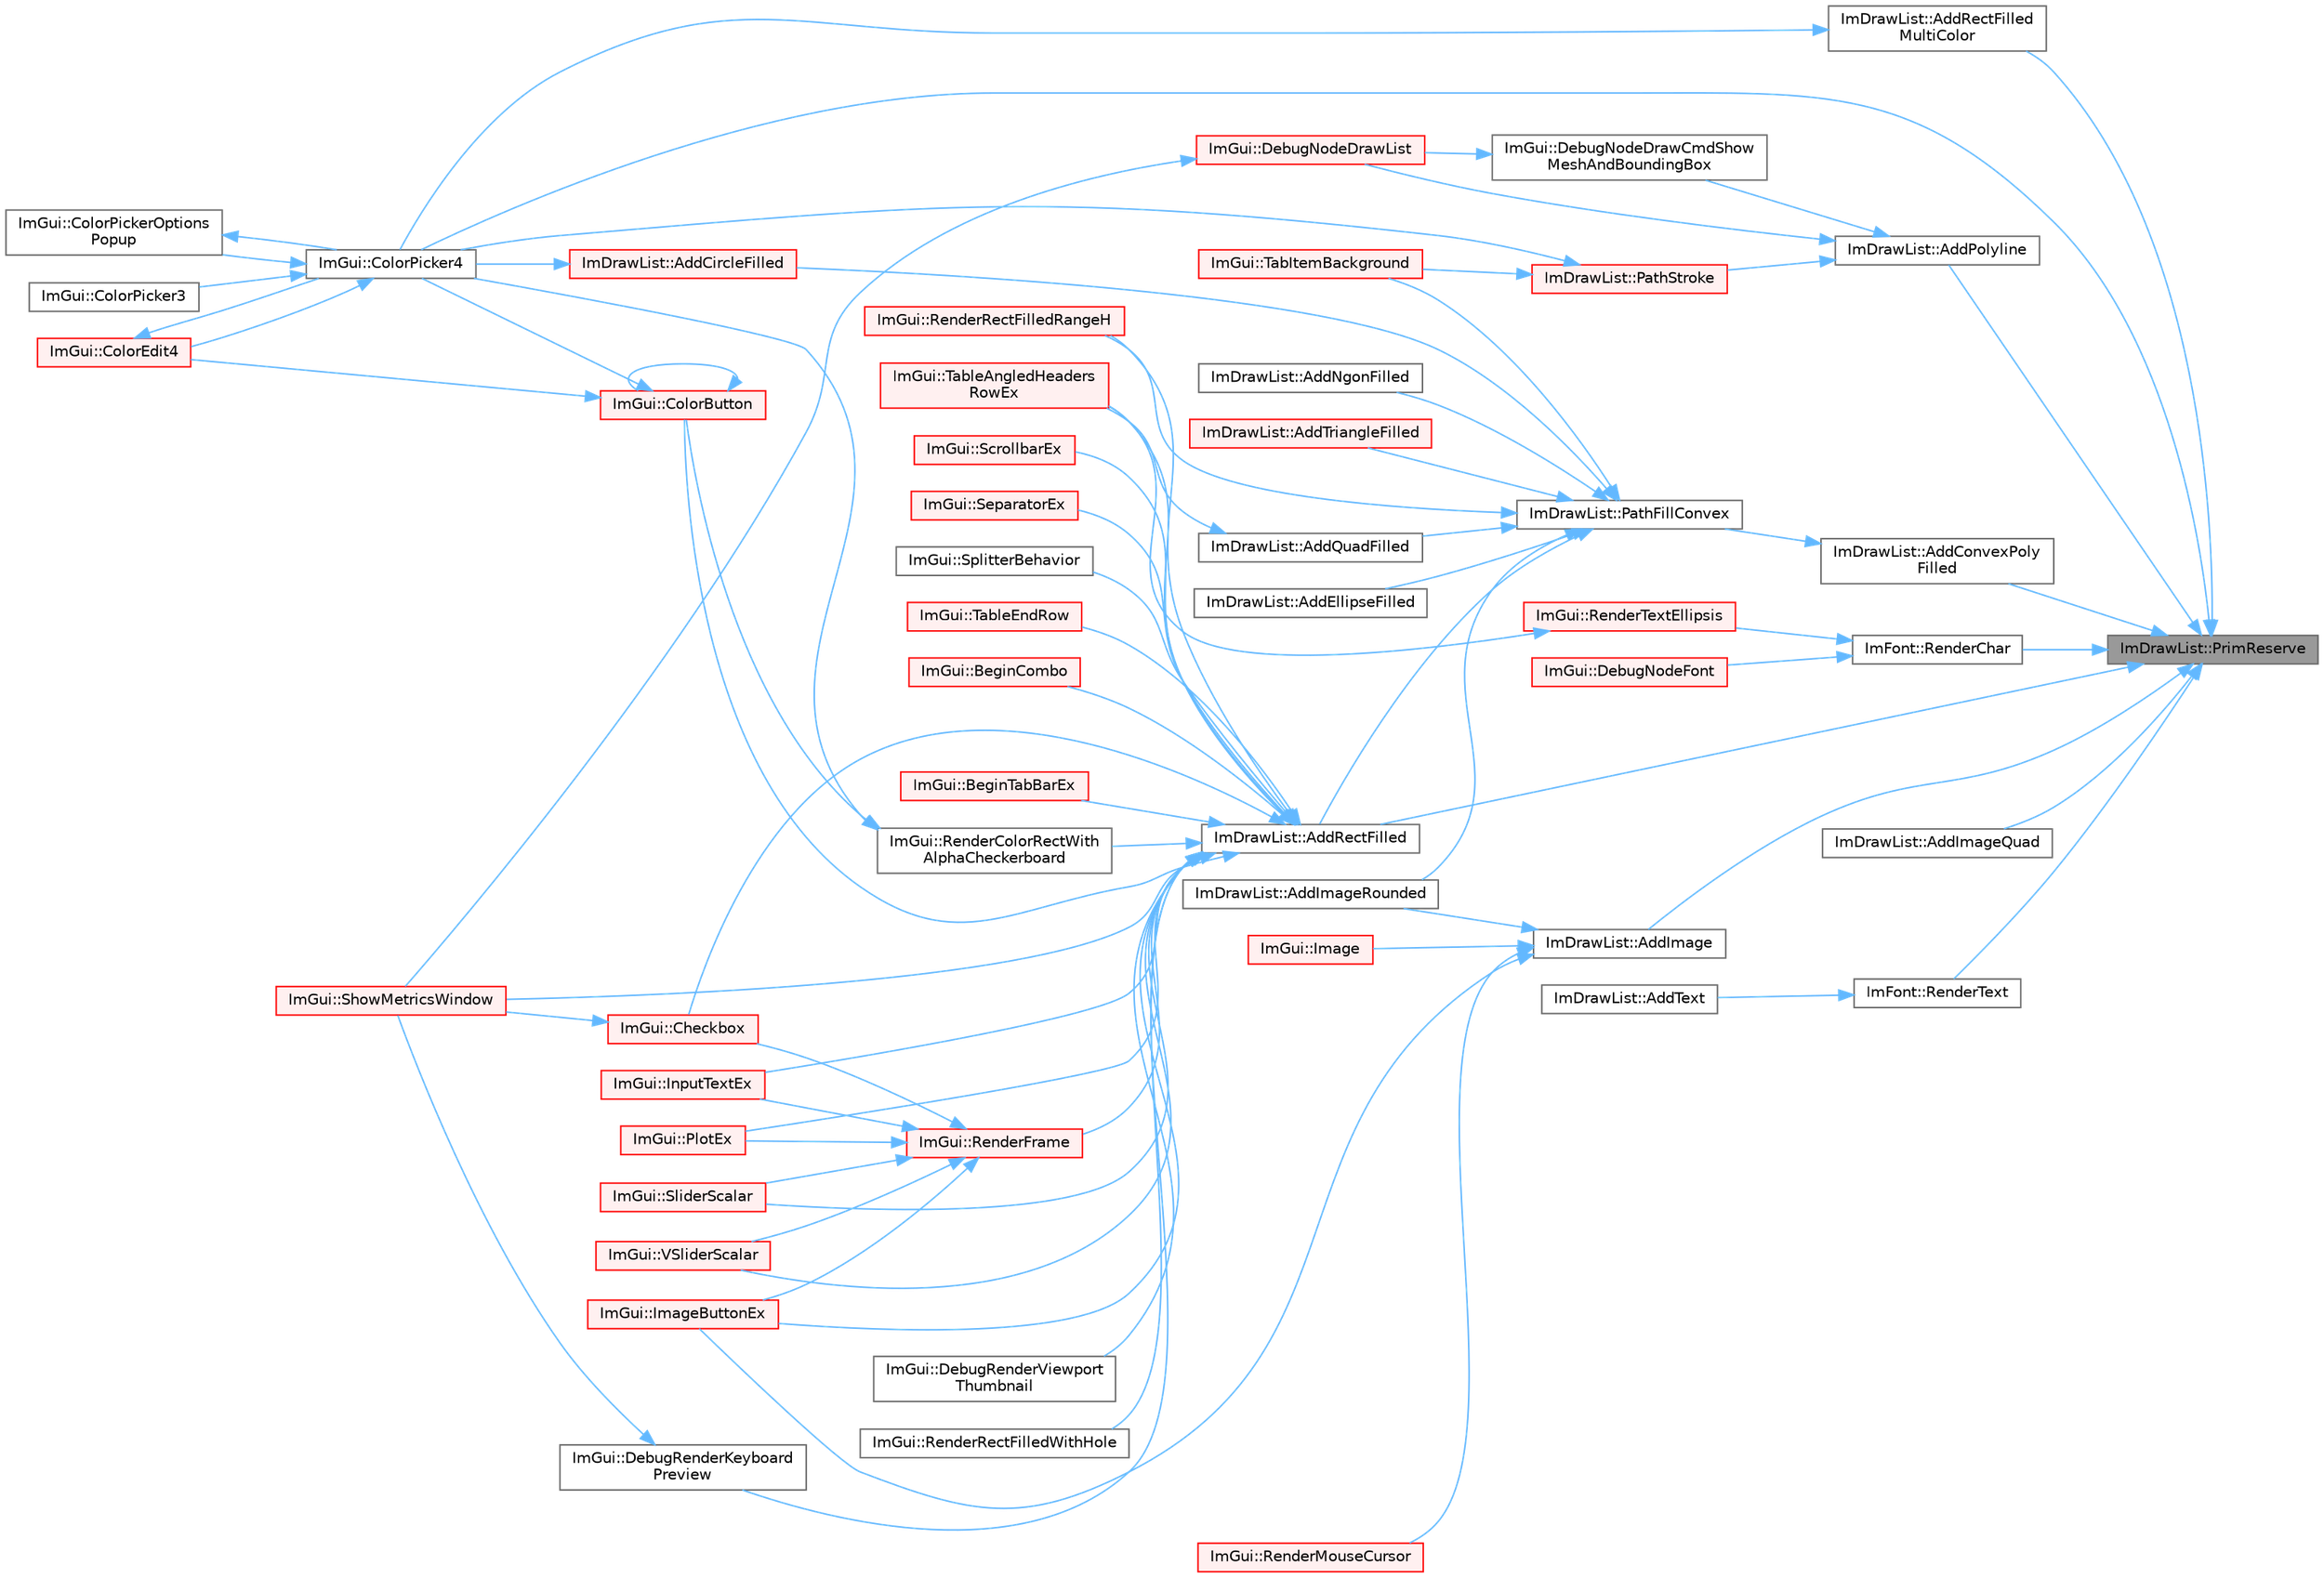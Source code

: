 digraph "ImDrawList::PrimReserve"
{
 // LATEX_PDF_SIZE
  bgcolor="transparent";
  edge [fontname=Helvetica,fontsize=10,labelfontname=Helvetica,labelfontsize=10];
  node [fontname=Helvetica,fontsize=10,shape=box,height=0.2,width=0.4];
  rankdir="RL";
  Node1 [id="Node000001",label="ImDrawList::PrimReserve",height=0.2,width=0.4,color="gray40", fillcolor="grey60", style="filled", fontcolor="black",tooltip=" "];
  Node1 -> Node2 [id="edge1_Node000001_Node000002",dir="back",color="steelblue1",style="solid",tooltip=" "];
  Node2 [id="Node000002",label="ImDrawList::AddConvexPoly\lFilled",height=0.2,width=0.4,color="grey40", fillcolor="white", style="filled",URL="$struct_im_draw_list.html#ad2accc0a74845b08bd0e6fae6183d6d0",tooltip=" "];
  Node2 -> Node3 [id="edge2_Node000002_Node000003",dir="back",color="steelblue1",style="solid",tooltip=" "];
  Node3 [id="Node000003",label="ImDrawList::PathFillConvex",height=0.2,width=0.4,color="grey40", fillcolor="white", style="filled",URL="$struct_im_draw_list.html#aea9301cb99ebf4b27f5d3959017567c9",tooltip=" "];
  Node3 -> Node4 [id="edge3_Node000003_Node000004",dir="back",color="steelblue1",style="solid",tooltip=" "];
  Node4 [id="Node000004",label="ImDrawList::AddCircleFilled",height=0.2,width=0.4,color="red", fillcolor="#FFF0F0", style="filled",URL="$struct_im_draw_list.html#aef950cf8b0293b2c5e4708af72de045b",tooltip=" "];
  Node4 -> Node14 [id="edge4_Node000004_Node000014",dir="back",color="steelblue1",style="solid",tooltip=" "];
  Node14 [id="Node000014",label="ImGui::ColorPicker4",height=0.2,width=0.4,color="grey40", fillcolor="white", style="filled",URL="$namespace_im_gui.html#a3d5aae9e0a14aa051d5a799abbe97b32",tooltip=" "];
  Node14 -> Node15 [id="edge5_Node000014_Node000015",dir="back",color="steelblue1",style="solid",tooltip=" "];
  Node15 [id="Node000015",label="ImGui::ColorEdit4",height=0.2,width=0.4,color="red", fillcolor="#FFF0F0", style="filled",URL="$namespace_im_gui.html#ac3f45e2aa0b1d591cc8a2cdf8b566a45",tooltip=" "];
  Node15 -> Node14 [id="edge6_Node000015_Node000014",dir="back",color="steelblue1",style="solid",tooltip=" "];
  Node14 -> Node18 [id="edge7_Node000014_Node000018",dir="back",color="steelblue1",style="solid",tooltip=" "];
  Node18 [id="Node000018",label="ImGui::ColorPicker3",height=0.2,width=0.4,color="grey40", fillcolor="white", style="filled",URL="$namespace_im_gui.html#a2a2a98cb9a17b18702be6b954670b388",tooltip=" "];
  Node14 -> Node19 [id="edge8_Node000014_Node000019",dir="back",color="steelblue1",style="solid",tooltip=" "];
  Node19 [id="Node000019",label="ImGui::ColorPickerOptions\lPopup",height=0.2,width=0.4,color="grey40", fillcolor="white", style="filled",URL="$namespace_im_gui.html#a6d112eeb6d8ffdebbc9d9a8c66babbee",tooltip=" "];
  Node19 -> Node14 [id="edge9_Node000019_Node000014",dir="back",color="steelblue1",style="solid",tooltip=" "];
  Node3 -> Node53 [id="edge10_Node000003_Node000053",dir="back",color="steelblue1",style="solid",tooltip=" "];
  Node53 [id="Node000053",label="ImDrawList::AddEllipseFilled",height=0.2,width=0.4,color="grey40", fillcolor="white", style="filled",URL="$struct_im_draw_list.html#ac6ca6eb18ab96e580e7e500a7b8025b2",tooltip=" "];
  Node3 -> Node54 [id="edge11_Node000003_Node000054",dir="back",color="steelblue1",style="solid",tooltip=" "];
  Node54 [id="Node000054",label="ImDrawList::AddImageRounded",height=0.2,width=0.4,color="grey40", fillcolor="white", style="filled",URL="$struct_im_draw_list.html#a864ccce7a012e9c1ffb4d5693311d847",tooltip=" "];
  Node3 -> Node55 [id="edge12_Node000003_Node000055",dir="back",color="steelblue1",style="solid",tooltip=" "];
  Node55 [id="Node000055",label="ImDrawList::AddNgonFilled",height=0.2,width=0.4,color="grey40", fillcolor="white", style="filled",URL="$struct_im_draw_list.html#a75bf382ddc70429f82a570c2782c4491",tooltip=" "];
  Node3 -> Node56 [id="edge13_Node000003_Node000056",dir="back",color="steelblue1",style="solid",tooltip=" "];
  Node56 [id="Node000056",label="ImDrawList::AddQuadFilled",height=0.2,width=0.4,color="grey40", fillcolor="white", style="filled",URL="$struct_im_draw_list.html#a2b982fbad35f8736fdfc9d6e7db2ca94",tooltip=" "];
  Node56 -> Node57 [id="edge14_Node000056_Node000057",dir="back",color="steelblue1",style="solid",tooltip=" "];
  Node57 [id="Node000057",label="ImGui::TableAngledHeaders\lRowEx",height=0.2,width=0.4,color="red", fillcolor="#FFF0F0", style="filled",URL="$namespace_im_gui.html#abedf7bbf79accde2321806dc0beb90b1",tooltip=" "];
  Node3 -> Node59 [id="edge15_Node000003_Node000059",dir="back",color="steelblue1",style="solid",tooltip=" "];
  Node59 [id="Node000059",label="ImDrawList::AddRectFilled",height=0.2,width=0.4,color="grey40", fillcolor="white", style="filled",URL="$struct_im_draw_list.html#a6b16ab764160b0251d2e7b3bd08c1ffc",tooltip=" "];
  Node59 -> Node60 [id="edge16_Node000059_Node000060",dir="back",color="steelblue1",style="solid",tooltip=" "];
  Node60 [id="Node000060",label="ImGui::BeginCombo",height=0.2,width=0.4,color="red", fillcolor="#FFF0F0", style="filled",URL="$namespace_im_gui.html#aa895095bdc7a2907375c555e245575ea",tooltip=" "];
  Node59 -> Node64 [id="edge17_Node000059_Node000064",dir="back",color="steelblue1",style="solid",tooltip=" "];
  Node64 [id="Node000064",label="ImGui::BeginTabBarEx",height=0.2,width=0.4,color="red", fillcolor="#FFF0F0", style="filled",URL="$namespace_im_gui.html#ae630dd2237aa12e9a306af817d8996c3",tooltip=" "];
  Node59 -> Node66 [id="edge18_Node000059_Node000066",dir="back",color="steelblue1",style="solid",tooltip=" "];
  Node66 [id="Node000066",label="ImGui::Checkbox",height=0.2,width=0.4,color="red", fillcolor="#FFF0F0", style="filled",URL="$namespace_im_gui.html#a57d73c1d0ef807fef734d91024092027",tooltip=" "];
  Node66 -> Node26 [id="edge19_Node000066_Node000026",dir="back",color="steelblue1",style="solid",tooltip=" "];
  Node26 [id="Node000026",label="ImGui::ShowMetricsWindow",height=0.2,width=0.4,color="red", fillcolor="#FFF0F0", style="filled",URL="$namespace_im_gui.html#afe7a28c6eb52fff3cc27d5a698fea4ff",tooltip=" "];
  Node59 -> Node71 [id="edge20_Node000059_Node000071",dir="back",color="steelblue1",style="solid",tooltip=" "];
  Node71 [id="Node000071",label="ImGui::ColorButton",height=0.2,width=0.4,color="red", fillcolor="#FFF0F0", style="filled",URL="$namespace_im_gui.html#ae2d7c8f37726810753d71d480f0af7f0",tooltip=" "];
  Node71 -> Node71 [id="edge21_Node000071_Node000071",dir="back",color="steelblue1",style="solid",tooltip=" "];
  Node71 -> Node15 [id="edge22_Node000071_Node000015",dir="back",color="steelblue1",style="solid",tooltip=" "];
  Node71 -> Node14 [id="edge23_Node000071_Node000014",dir="back",color="steelblue1",style="solid",tooltip=" "];
  Node59 -> Node73 [id="edge24_Node000059_Node000073",dir="back",color="steelblue1",style="solid",tooltip=" "];
  Node73 [id="Node000073",label="ImGui::DebugRenderKeyboard\lPreview",height=0.2,width=0.4,color="grey40", fillcolor="white", style="filled",URL="$namespace_im_gui.html#a1355ddf2e5435da21acf2a9944b52ab4",tooltip=" "];
  Node73 -> Node26 [id="edge25_Node000073_Node000026",dir="back",color="steelblue1",style="solid",tooltip=" "];
  Node59 -> Node74 [id="edge26_Node000059_Node000074",dir="back",color="steelblue1",style="solid",tooltip=" "];
  Node74 [id="Node000074",label="ImGui::DebugRenderViewport\lThumbnail",height=0.2,width=0.4,color="grey40", fillcolor="white", style="filled",URL="$namespace_im_gui.html#af7de4b5c98ba30dbadce44e1f1066ba8",tooltip=" "];
  Node59 -> Node75 [id="edge27_Node000059_Node000075",dir="back",color="steelblue1",style="solid",tooltip=" "];
  Node75 [id="Node000075",label="ImGui::ImageButtonEx",height=0.2,width=0.4,color="red", fillcolor="#FFF0F0", style="filled",URL="$namespace_im_gui.html#aa696e652d6c161dadfd12c4392d6b8ed",tooltip=" "];
  Node59 -> Node78 [id="edge28_Node000059_Node000078",dir="back",color="steelblue1",style="solid",tooltip=" "];
  Node78 [id="Node000078",label="ImGui::InputTextEx",height=0.2,width=0.4,color="red", fillcolor="#FFF0F0", style="filled",URL="$namespace_im_gui.html#af89af17ecc11653f25fea1e50e195de6",tooltip=" "];
  Node59 -> Node124 [id="edge29_Node000059_Node000124",dir="back",color="steelblue1",style="solid",tooltip=" "];
  Node124 [id="Node000124",label="ImGui::PlotEx",height=0.2,width=0.4,color="red", fillcolor="#FFF0F0", style="filled",URL="$namespace_im_gui.html#afb3147b9a00e396e0b11a1bfe24b8f42",tooltip=" "];
  Node59 -> Node129 [id="edge30_Node000059_Node000129",dir="back",color="steelblue1",style="solid",tooltip=" "];
  Node129 [id="Node000129",label="ImGui::RenderColorRectWith\lAlphaCheckerboard",height=0.2,width=0.4,color="grey40", fillcolor="white", style="filled",URL="$namespace_im_gui.html#a1c7b45570a114af08b0c2e16a7acceae",tooltip=" "];
  Node129 -> Node71 [id="edge31_Node000129_Node000071",dir="back",color="steelblue1",style="solid",tooltip=" "];
  Node129 -> Node14 [id="edge32_Node000129_Node000014",dir="back",color="steelblue1",style="solid",tooltip=" "];
  Node59 -> Node130 [id="edge33_Node000059_Node000130",dir="back",color="steelblue1",style="solid",tooltip=" "];
  Node130 [id="Node000130",label="ImGui::RenderFrame",height=0.2,width=0.4,color="red", fillcolor="#FFF0F0", style="filled",URL="$namespace_im_gui.html#a621ba649568ede3939d4f10d83b86d04",tooltip=" "];
  Node130 -> Node66 [id="edge34_Node000130_Node000066",dir="back",color="steelblue1",style="solid",tooltip=" "];
  Node130 -> Node75 [id="edge35_Node000130_Node000075",dir="back",color="steelblue1",style="solid",tooltip=" "];
  Node130 -> Node78 [id="edge36_Node000130_Node000078",dir="back",color="steelblue1",style="solid",tooltip=" "];
  Node130 -> Node124 [id="edge37_Node000130_Node000124",dir="back",color="steelblue1",style="solid",tooltip=" "];
  Node130 -> Node112 [id="edge38_Node000130_Node000112",dir="back",color="steelblue1",style="solid",tooltip=" "];
  Node112 [id="Node000112",label="ImGui::SliderScalar",height=0.2,width=0.4,color="red", fillcolor="#FFF0F0", style="filled",URL="$namespace_im_gui.html#afdd7faa9a69f75b8d674cdc207441bea",tooltip=" "];
  Node130 -> Node159 [id="edge39_Node000130_Node000159",dir="back",color="steelblue1",style="solid",tooltip=" "];
  Node159 [id="Node000159",label="ImGui::VSliderScalar",height=0.2,width=0.4,color="red", fillcolor="#FFF0F0", style="filled",URL="$namespace_im_gui.html#a6ad24ca37a530d43f9d1c727d94e4829",tooltip=" "];
  Node59 -> Node162 [id="edge40_Node000059_Node000162",dir="back",color="steelblue1",style="solid",tooltip=" "];
  Node162 [id="Node000162",label="ImGui::RenderRectFilledRangeH",height=0.2,width=0.4,color="red", fillcolor="#FFF0F0", style="filled",URL="$namespace_im_gui.html#af311762331bda4508b25e05f6afc7f45",tooltip=" "];
  Node59 -> Node163 [id="edge41_Node000059_Node000163",dir="back",color="steelblue1",style="solid",tooltip=" "];
  Node163 [id="Node000163",label="ImGui::RenderRectFilledWithHole",height=0.2,width=0.4,color="grey40", fillcolor="white", style="filled",URL="$namespace_im_gui.html#a3579615f926c34c5de220f655d535d61",tooltip=" "];
  Node59 -> Node164 [id="edge42_Node000059_Node000164",dir="back",color="steelblue1",style="solid",tooltip=" "];
  Node164 [id="Node000164",label="ImGui::ScrollbarEx",height=0.2,width=0.4,color="red", fillcolor="#FFF0F0", style="filled",URL="$namespace_im_gui.html#a35eab777db4f6cb0d5242fd6968dab73",tooltip=" "];
  Node59 -> Node166 [id="edge43_Node000059_Node000166",dir="back",color="steelblue1",style="solid",tooltip=" "];
  Node166 [id="Node000166",label="ImGui::SeparatorEx",height=0.2,width=0.4,color="red", fillcolor="#FFF0F0", style="filled",URL="$namespace_im_gui.html#acd77978447d71b3113ad084dfde1fe18",tooltip=" "];
  Node59 -> Node26 [id="edge44_Node000059_Node000026",dir="back",color="steelblue1",style="solid",tooltip=" "];
  Node59 -> Node112 [id="edge45_Node000059_Node000112",dir="back",color="steelblue1",style="solid",tooltip=" "];
  Node59 -> Node172 [id="edge46_Node000059_Node000172",dir="back",color="steelblue1",style="solid",tooltip=" "];
  Node172 [id="Node000172",label="ImGui::SplitterBehavior",height=0.2,width=0.4,color="grey40", fillcolor="white", style="filled",URL="$namespace_im_gui.html#a285913cd915ee715cd6a804e1b83814c",tooltip=" "];
  Node59 -> Node57 [id="edge47_Node000059_Node000057",dir="back",color="steelblue1",style="solid",tooltip=" "];
  Node59 -> Node173 [id="edge48_Node000059_Node000173",dir="back",color="steelblue1",style="solid",tooltip=" "];
  Node173 [id="Node000173",label="ImGui::TableEndRow",height=0.2,width=0.4,color="red", fillcolor="#FFF0F0", style="filled",URL="$namespace_im_gui.html#a6bc4ce6f7ff9f8268473f5e538a1181f",tooltip=" "];
  Node59 -> Node159 [id="edge49_Node000059_Node000159",dir="back",color="steelblue1",style="solid",tooltip=" "];
  Node3 -> Node175 [id="edge50_Node000003_Node000175",dir="back",color="steelblue1",style="solid",tooltip=" "];
  Node175 [id="Node000175",label="ImDrawList::AddTriangleFilled",height=0.2,width=0.4,color="red", fillcolor="#FFF0F0", style="filled",URL="$struct_im_draw_list.html#af1dd4a3888034c5f71b66a38e44edf31",tooltip=" "];
  Node3 -> Node162 [id="edge51_Node000003_Node000162",dir="back",color="steelblue1",style="solid",tooltip=" "];
  Node3 -> Node179 [id="edge52_Node000003_Node000179",dir="back",color="steelblue1",style="solid",tooltip=" "];
  Node179 [id="Node000179",label="ImGui::TabItemBackground",height=0.2,width=0.4,color="red", fillcolor="#FFF0F0", style="filled",URL="$namespace_im_gui.html#a87fc45357f733cb2a378e098d2855243",tooltip=" "];
  Node1 -> Node180 [id="edge53_Node000001_Node000180",dir="back",color="steelblue1",style="solid",tooltip=" "];
  Node180 [id="Node000180",label="ImDrawList::AddImage",height=0.2,width=0.4,color="grey40", fillcolor="white", style="filled",URL="$struct_im_draw_list.html#ac1f529d53d7ba118484e47e49218c603",tooltip=" "];
  Node180 -> Node54 [id="edge54_Node000180_Node000054",dir="back",color="steelblue1",style="solid",tooltip=" "];
  Node180 -> Node181 [id="edge55_Node000180_Node000181",dir="back",color="steelblue1",style="solid",tooltip=" "];
  Node181 [id="Node000181",label="ImGui::Image",height=0.2,width=0.4,color="red", fillcolor="#FFF0F0", style="filled",URL="$namespace_im_gui.html#a95b5d733371c3b74caf89dbae8d51419",tooltip=" "];
  Node180 -> Node75 [id="edge56_Node000180_Node000075",dir="back",color="steelblue1",style="solid",tooltip=" "];
  Node180 -> Node182 [id="edge57_Node000180_Node000182",dir="back",color="steelblue1",style="solid",tooltip=" "];
  Node182 [id="Node000182",label="ImGui::RenderMouseCursor",height=0.2,width=0.4,color="red", fillcolor="#FFF0F0", style="filled",URL="$namespace_im_gui.html#ade001ee6028075c9c1e2bd3f0395b920",tooltip=" "];
  Node1 -> Node185 [id="edge58_Node000001_Node000185",dir="back",color="steelblue1",style="solid",tooltip=" "];
  Node185 [id="Node000185",label="ImDrawList::AddImageQuad",height=0.2,width=0.4,color="grey40", fillcolor="white", style="filled",URL="$struct_im_draw_list.html#abf9199e08d17fd33736fd67598485341",tooltip=" "];
  Node1 -> Node186 [id="edge59_Node000001_Node000186",dir="back",color="steelblue1",style="solid",tooltip=" "];
  Node186 [id="Node000186",label="ImDrawList::AddPolyline",height=0.2,width=0.4,color="grey40", fillcolor="white", style="filled",URL="$struct_im_draw_list.html#abc568847b1113e624456436bfab1b307",tooltip=" "];
  Node186 -> Node187 [id="edge60_Node000186_Node000187",dir="back",color="steelblue1",style="solid",tooltip=" "];
  Node187 [id="Node000187",label="ImGui::DebugNodeDrawCmdShow\lMeshAndBoundingBox",height=0.2,width=0.4,color="grey40", fillcolor="white", style="filled",URL="$namespace_im_gui.html#a24c6abd61c6da9610cbfbb46c0db828b",tooltip=" "];
  Node187 -> Node33 [id="edge61_Node000187_Node000033",dir="back",color="steelblue1",style="solid",tooltip=" "];
  Node33 [id="Node000033",label="ImGui::DebugNodeDrawList",height=0.2,width=0.4,color="red", fillcolor="#FFF0F0", style="filled",URL="$namespace_im_gui.html#af7b5e35566da44ac1ea8a7e1b9d9d574",tooltip=" "];
  Node33 -> Node26 [id="edge62_Node000033_Node000026",dir="back",color="steelblue1",style="solid",tooltip=" "];
  Node186 -> Node33 [id="edge63_Node000186_Node000033",dir="back",color="steelblue1",style="solid",tooltip=" "];
  Node186 -> Node188 [id="edge64_Node000186_Node000188",dir="back",color="steelblue1",style="solid",tooltip=" "];
  Node188 [id="Node000188",label="ImDrawList::PathStroke",height=0.2,width=0.4,color="red", fillcolor="#FFF0F0", style="filled",URL="$struct_im_draw_list.html#a60bf9040ef3d09b39c4ba8f5a2a68ae9",tooltip=" "];
  Node188 -> Node14 [id="edge65_Node000188_Node000014",dir="back",color="steelblue1",style="solid",tooltip=" "];
  Node188 -> Node179 [id="edge66_Node000188_Node000179",dir="back",color="steelblue1",style="solid",tooltip=" "];
  Node1 -> Node59 [id="edge67_Node000001_Node000059",dir="back",color="steelblue1",style="solid",tooltip=" "];
  Node1 -> Node278 [id="edge68_Node000001_Node000278",dir="back",color="steelblue1",style="solid",tooltip=" "];
  Node278 [id="Node000278",label="ImDrawList::AddRectFilled\lMultiColor",height=0.2,width=0.4,color="grey40", fillcolor="white", style="filled",URL="$struct_im_draw_list.html#a6282e85ad78b01ebb74832336e9a2a55",tooltip=" "];
  Node278 -> Node14 [id="edge69_Node000278_Node000014",dir="back",color="steelblue1",style="solid",tooltip=" "];
  Node1 -> Node14 [id="edge70_Node000001_Node000014",dir="back",color="steelblue1",style="solid",tooltip=" "];
  Node1 -> Node279 [id="edge71_Node000001_Node000279",dir="back",color="steelblue1",style="solid",tooltip=" "];
  Node279 [id="Node000279",label="ImFont::RenderChar",height=0.2,width=0.4,color="grey40", fillcolor="white", style="filled",URL="$struct_im_font.html#a56d4d67f36cbabafd20b95ae55541a3d",tooltip=" "];
  Node279 -> Node35 [id="edge72_Node000279_Node000035",dir="back",color="steelblue1",style="solid",tooltip=" "];
  Node35 [id="Node000035",label="ImGui::DebugNodeFont",height=0.2,width=0.4,color="red", fillcolor="#FFF0F0", style="filled",URL="$namespace_im_gui.html#ae0207d60728f7e6a47dbcd1d7d84e3cb",tooltip=" "];
  Node279 -> Node280 [id="edge73_Node000279_Node000280",dir="back",color="steelblue1",style="solid",tooltip=" "];
  Node280 [id="Node000280",label="ImGui::RenderTextEllipsis",height=0.2,width=0.4,color="red", fillcolor="#FFF0F0", style="filled",URL="$namespace_im_gui.html#a029bab9f4602be86178307b168975a6d",tooltip=" "];
  Node280 -> Node57 [id="edge74_Node000280_Node000057",dir="back",color="steelblue1",style="solid",tooltip=" "];
  Node1 -> Node281 [id="edge75_Node000001_Node000281",dir="back",color="steelblue1",style="solid",tooltip=" "];
  Node281 [id="Node000281",label="ImFont::RenderText",height=0.2,width=0.4,color="grey40", fillcolor="white", style="filled",URL="$struct_im_font.html#a3259517a0d648a40d77beb0c2817382a",tooltip=" "];
  Node281 -> Node282 [id="edge76_Node000281_Node000282",dir="back",color="steelblue1",style="solid",tooltip=" "];
  Node282 [id="Node000282",label="ImDrawList::AddText",height=0.2,width=0.4,color="grey40", fillcolor="white", style="filled",URL="$struct_im_draw_list.html#a0a226cbe9bb1480428e145d8535cda26",tooltip=" "];
}
